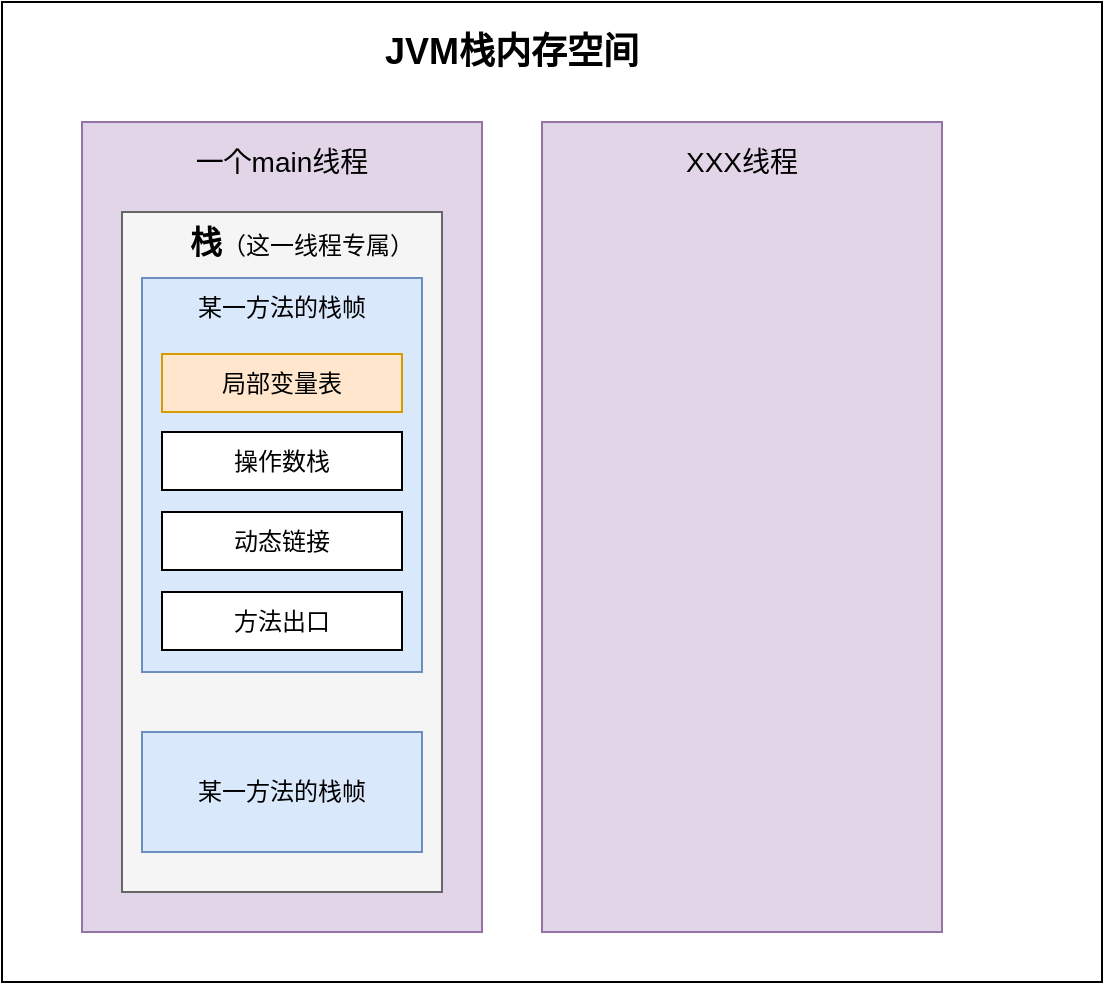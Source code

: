 <mxfile version="28.2.3">
  <diagram name="第 1 页" id="jtd3-GFuVT2AE-UvLqNh">
    <mxGraphModel dx="994" dy="565" grid="1" gridSize="10" guides="1" tooltips="1" connect="1" arrows="1" fold="1" page="1" pageScale="1" pageWidth="1169" pageHeight="827" math="0" shadow="0">
      <root>
        <mxCell id="0" />
        <mxCell id="1" parent="0" />
        <mxCell id="X96jRQxLEZhacBh6kYGu-1" value="" style="rounded=0;whiteSpace=wrap;html=1;" vertex="1" parent="1">
          <mxGeometry x="180" y="70" width="550" height="490" as="geometry" />
        </mxCell>
        <mxCell id="_pnz-nJoAxj3tHFFjfV8-2" value="" style="rounded=0;whiteSpace=wrap;html=1;fillColor=#e1d5e7;strokeColor=#9673a6;" parent="1" vertex="1">
          <mxGeometry x="220" y="130" width="200" height="405" as="geometry" />
        </mxCell>
        <mxCell id="_pnz-nJoAxj3tHFFjfV8-3" value="&lt;font style=&quot;font-size: 14px;&quot;&gt;一个main线程&lt;/font&gt;" style="text;html=1;strokeColor=none;fillColor=none;align=center;verticalAlign=middle;whiteSpace=wrap;rounded=0;" parent="1" vertex="1">
          <mxGeometry x="270" y="135" width="100" height="30" as="geometry" />
        </mxCell>
        <mxCell id="_pnz-nJoAxj3tHFFjfV8-4" value="" style="rounded=0;whiteSpace=wrap;html=1;fillColor=#f5f5f5;fontColor=#333333;strokeColor=#666666;" parent="1" vertex="1">
          <mxGeometry x="240" y="175" width="160" height="340" as="geometry" />
        </mxCell>
        <mxCell id="_pnz-nJoAxj3tHFFjfV8-5" value="&lt;font style=&quot;font-size: 16px;&quot;&gt;&lt;b&gt;栈&lt;/b&gt;&lt;/font&gt;（这一线程专属）" style="text;html=1;strokeColor=none;fillColor=none;align=center;verticalAlign=middle;whiteSpace=wrap;rounded=0;" parent="1" vertex="1">
          <mxGeometry x="270" y="175" width="120" height="30" as="geometry" />
        </mxCell>
        <mxCell id="_pnz-nJoAxj3tHFFjfV8-6" value="" style="rounded=0;whiteSpace=wrap;html=1;fillColor=#dae8fc;strokeColor=#6c8ebf;" parent="1" vertex="1">
          <mxGeometry x="250" y="208" width="140" height="197" as="geometry" />
        </mxCell>
        <mxCell id="_pnz-nJoAxj3tHFFjfV8-7" value="局部变量表" style="rounded=0;whiteSpace=wrap;html=1;fillColor=#ffe6cc;strokeColor=#d79b00;" parent="1" vertex="1">
          <mxGeometry x="260" y="246" width="120" height="29" as="geometry" />
        </mxCell>
        <mxCell id="_pnz-nJoAxj3tHFFjfV8-8" value="方法出口" style="rounded=0;whiteSpace=wrap;html=1;" parent="1" vertex="1">
          <mxGeometry x="260" y="365" width="120" height="29" as="geometry" />
        </mxCell>
        <mxCell id="_pnz-nJoAxj3tHFFjfV8-9" value="动态链接" style="rounded=0;whiteSpace=wrap;html=1;" parent="1" vertex="1">
          <mxGeometry x="260" y="325" width="120" height="29" as="geometry" />
        </mxCell>
        <mxCell id="_pnz-nJoAxj3tHFFjfV8-10" value="操作数栈" style="rounded=0;whiteSpace=wrap;html=1;" parent="1" vertex="1">
          <mxGeometry x="260" y="285" width="120" height="29" as="geometry" />
        </mxCell>
        <mxCell id="_pnz-nJoAxj3tHFFjfV8-11" value="某一方法的栈帧" style="text;html=1;strokeColor=none;fillColor=none;align=center;verticalAlign=middle;whiteSpace=wrap;rounded=0;" parent="1" vertex="1">
          <mxGeometry x="275" y="208" width="90" height="30" as="geometry" />
        </mxCell>
        <mxCell id="_pnz-nJoAxj3tHFFjfV8-12" value="某一方法的栈帧" style="rounded=0;whiteSpace=wrap;html=1;fillColor=#dae8fc;strokeColor=#6c8ebf;" parent="1" vertex="1">
          <mxGeometry x="250" y="435" width="140" height="60" as="geometry" />
        </mxCell>
        <mxCell id="X96jRQxLEZhacBh6kYGu-2" value="" style="rounded=0;whiteSpace=wrap;html=1;fillColor=#e1d5e7;strokeColor=#9673a6;" vertex="1" parent="1">
          <mxGeometry x="450" y="130" width="200" height="405" as="geometry" />
        </mxCell>
        <mxCell id="X96jRQxLEZhacBh6kYGu-3" value="&lt;font style=&quot;font-size: 14px;&quot;&gt;XXX线程&lt;/font&gt;" style="text;html=1;strokeColor=none;fillColor=none;align=center;verticalAlign=middle;whiteSpace=wrap;rounded=0;" vertex="1" parent="1">
          <mxGeometry x="500" y="135" width="100" height="30" as="geometry" />
        </mxCell>
        <mxCell id="X96jRQxLEZhacBh6kYGu-4" value="&lt;font style=&quot;font-size: 18px;&quot;&gt;&lt;b&gt;JVM栈内存空间&lt;/b&gt;&lt;/font&gt;" style="text;html=1;align=center;verticalAlign=middle;whiteSpace=wrap;rounded=0;" vertex="1" parent="1">
          <mxGeometry x="330" y="80" width="210" height="30" as="geometry" />
        </mxCell>
      </root>
    </mxGraphModel>
  </diagram>
</mxfile>
